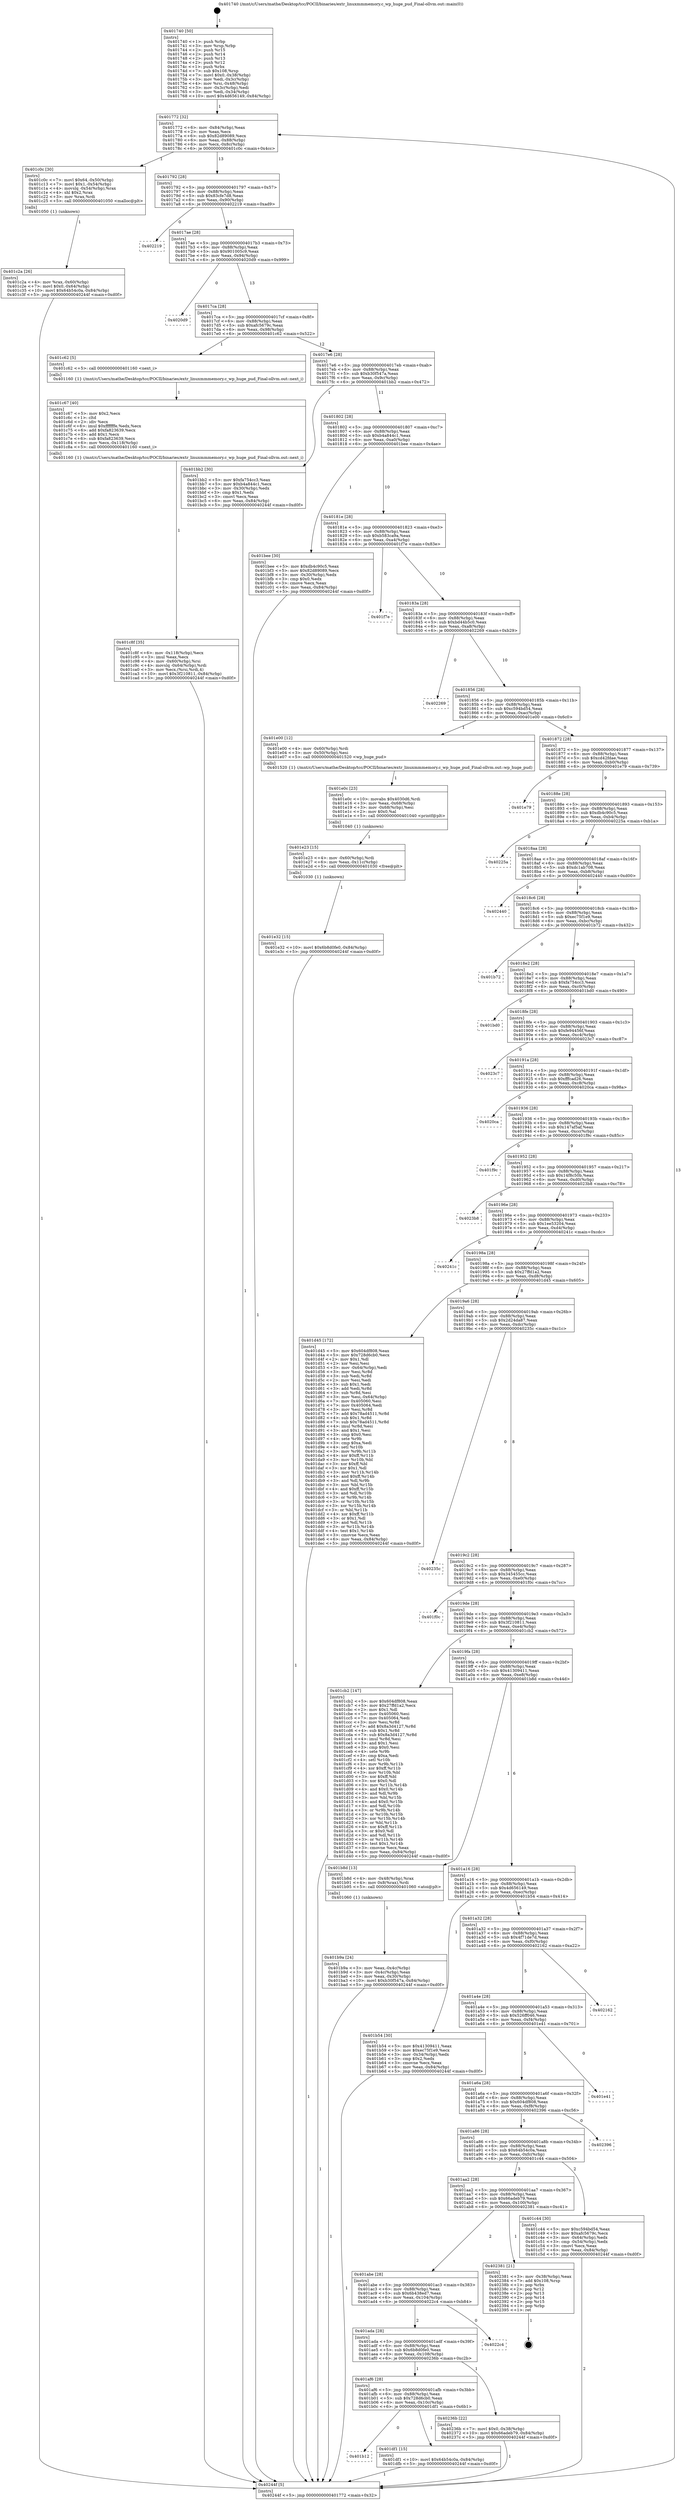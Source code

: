 digraph "0x401740" {
  label = "0x401740 (/mnt/c/Users/mathe/Desktop/tcc/POCII/binaries/extr_linuxmmmemory.c_wp_huge_pud_Final-ollvm.out::main(0))"
  labelloc = "t"
  node[shape=record]

  Entry [label="",width=0.3,height=0.3,shape=circle,fillcolor=black,style=filled]
  "0x401772" [label="{
     0x401772 [32]\l
     | [instrs]\l
     &nbsp;&nbsp;0x401772 \<+6\>: mov -0x84(%rbp),%eax\l
     &nbsp;&nbsp;0x401778 \<+2\>: mov %eax,%ecx\l
     &nbsp;&nbsp;0x40177a \<+6\>: sub $0x82d89089,%ecx\l
     &nbsp;&nbsp;0x401780 \<+6\>: mov %eax,-0x88(%rbp)\l
     &nbsp;&nbsp;0x401786 \<+6\>: mov %ecx,-0x8c(%rbp)\l
     &nbsp;&nbsp;0x40178c \<+6\>: je 0000000000401c0c \<main+0x4cc\>\l
  }"]
  "0x401c0c" [label="{
     0x401c0c [30]\l
     | [instrs]\l
     &nbsp;&nbsp;0x401c0c \<+7\>: movl $0x64,-0x50(%rbp)\l
     &nbsp;&nbsp;0x401c13 \<+7\>: movl $0x1,-0x54(%rbp)\l
     &nbsp;&nbsp;0x401c1a \<+4\>: movslq -0x54(%rbp),%rax\l
     &nbsp;&nbsp;0x401c1e \<+4\>: shl $0x2,%rax\l
     &nbsp;&nbsp;0x401c22 \<+3\>: mov %rax,%rdi\l
     &nbsp;&nbsp;0x401c25 \<+5\>: call 0000000000401050 \<malloc@plt\>\l
     | [calls]\l
     &nbsp;&nbsp;0x401050 \{1\} (unknown)\l
  }"]
  "0x401792" [label="{
     0x401792 [28]\l
     | [instrs]\l
     &nbsp;&nbsp;0x401792 \<+5\>: jmp 0000000000401797 \<main+0x57\>\l
     &nbsp;&nbsp;0x401797 \<+6\>: mov -0x88(%rbp),%eax\l
     &nbsp;&nbsp;0x40179d \<+5\>: sub $0x83cfe7d8,%eax\l
     &nbsp;&nbsp;0x4017a2 \<+6\>: mov %eax,-0x90(%rbp)\l
     &nbsp;&nbsp;0x4017a8 \<+6\>: je 0000000000402219 \<main+0xad9\>\l
  }"]
  Exit [label="",width=0.3,height=0.3,shape=circle,fillcolor=black,style=filled,peripheries=2]
  "0x402219" [label="{
     0x402219\l
  }", style=dashed]
  "0x4017ae" [label="{
     0x4017ae [28]\l
     | [instrs]\l
     &nbsp;&nbsp;0x4017ae \<+5\>: jmp 00000000004017b3 \<main+0x73\>\l
     &nbsp;&nbsp;0x4017b3 \<+6\>: mov -0x88(%rbp),%eax\l
     &nbsp;&nbsp;0x4017b9 \<+5\>: sub $0x901005c9,%eax\l
     &nbsp;&nbsp;0x4017be \<+6\>: mov %eax,-0x94(%rbp)\l
     &nbsp;&nbsp;0x4017c4 \<+6\>: je 00000000004020d9 \<main+0x999\>\l
  }"]
  "0x401e32" [label="{
     0x401e32 [15]\l
     | [instrs]\l
     &nbsp;&nbsp;0x401e32 \<+10\>: movl $0x6b8d0fe0,-0x84(%rbp)\l
     &nbsp;&nbsp;0x401e3c \<+5\>: jmp 000000000040244f \<main+0xd0f\>\l
  }"]
  "0x4020d9" [label="{
     0x4020d9\l
  }", style=dashed]
  "0x4017ca" [label="{
     0x4017ca [28]\l
     | [instrs]\l
     &nbsp;&nbsp;0x4017ca \<+5\>: jmp 00000000004017cf \<main+0x8f\>\l
     &nbsp;&nbsp;0x4017cf \<+6\>: mov -0x88(%rbp),%eax\l
     &nbsp;&nbsp;0x4017d5 \<+5\>: sub $0xafc5679c,%eax\l
     &nbsp;&nbsp;0x4017da \<+6\>: mov %eax,-0x98(%rbp)\l
     &nbsp;&nbsp;0x4017e0 \<+6\>: je 0000000000401c62 \<main+0x522\>\l
  }"]
  "0x401e23" [label="{
     0x401e23 [15]\l
     | [instrs]\l
     &nbsp;&nbsp;0x401e23 \<+4\>: mov -0x60(%rbp),%rdi\l
     &nbsp;&nbsp;0x401e27 \<+6\>: mov %eax,-0x11c(%rbp)\l
     &nbsp;&nbsp;0x401e2d \<+5\>: call 0000000000401030 \<free@plt\>\l
     | [calls]\l
     &nbsp;&nbsp;0x401030 \{1\} (unknown)\l
  }"]
  "0x401c62" [label="{
     0x401c62 [5]\l
     | [instrs]\l
     &nbsp;&nbsp;0x401c62 \<+5\>: call 0000000000401160 \<next_i\>\l
     | [calls]\l
     &nbsp;&nbsp;0x401160 \{1\} (/mnt/c/Users/mathe/Desktop/tcc/POCII/binaries/extr_linuxmmmemory.c_wp_huge_pud_Final-ollvm.out::next_i)\l
  }"]
  "0x4017e6" [label="{
     0x4017e6 [28]\l
     | [instrs]\l
     &nbsp;&nbsp;0x4017e6 \<+5\>: jmp 00000000004017eb \<main+0xab\>\l
     &nbsp;&nbsp;0x4017eb \<+6\>: mov -0x88(%rbp),%eax\l
     &nbsp;&nbsp;0x4017f1 \<+5\>: sub $0xb30f547a,%eax\l
     &nbsp;&nbsp;0x4017f6 \<+6\>: mov %eax,-0x9c(%rbp)\l
     &nbsp;&nbsp;0x4017fc \<+6\>: je 0000000000401bb2 \<main+0x472\>\l
  }"]
  "0x401e0c" [label="{
     0x401e0c [23]\l
     | [instrs]\l
     &nbsp;&nbsp;0x401e0c \<+10\>: movabs $0x4030d6,%rdi\l
     &nbsp;&nbsp;0x401e16 \<+3\>: mov %eax,-0x68(%rbp)\l
     &nbsp;&nbsp;0x401e19 \<+3\>: mov -0x68(%rbp),%esi\l
     &nbsp;&nbsp;0x401e1c \<+2\>: mov $0x0,%al\l
     &nbsp;&nbsp;0x401e1e \<+5\>: call 0000000000401040 \<printf@plt\>\l
     | [calls]\l
     &nbsp;&nbsp;0x401040 \{1\} (unknown)\l
  }"]
  "0x401bb2" [label="{
     0x401bb2 [30]\l
     | [instrs]\l
     &nbsp;&nbsp;0x401bb2 \<+5\>: mov $0xfa754cc3,%eax\l
     &nbsp;&nbsp;0x401bb7 \<+5\>: mov $0xb4a844c1,%ecx\l
     &nbsp;&nbsp;0x401bbc \<+3\>: mov -0x30(%rbp),%edx\l
     &nbsp;&nbsp;0x401bbf \<+3\>: cmp $0x1,%edx\l
     &nbsp;&nbsp;0x401bc2 \<+3\>: cmovl %ecx,%eax\l
     &nbsp;&nbsp;0x401bc5 \<+6\>: mov %eax,-0x84(%rbp)\l
     &nbsp;&nbsp;0x401bcb \<+5\>: jmp 000000000040244f \<main+0xd0f\>\l
  }"]
  "0x401802" [label="{
     0x401802 [28]\l
     | [instrs]\l
     &nbsp;&nbsp;0x401802 \<+5\>: jmp 0000000000401807 \<main+0xc7\>\l
     &nbsp;&nbsp;0x401807 \<+6\>: mov -0x88(%rbp),%eax\l
     &nbsp;&nbsp;0x40180d \<+5\>: sub $0xb4a844c1,%eax\l
     &nbsp;&nbsp;0x401812 \<+6\>: mov %eax,-0xa0(%rbp)\l
     &nbsp;&nbsp;0x401818 \<+6\>: je 0000000000401bee \<main+0x4ae\>\l
  }"]
  "0x401b12" [label="{
     0x401b12\l
  }", style=dashed]
  "0x401bee" [label="{
     0x401bee [30]\l
     | [instrs]\l
     &nbsp;&nbsp;0x401bee \<+5\>: mov $0xdb4c90c5,%eax\l
     &nbsp;&nbsp;0x401bf3 \<+5\>: mov $0x82d89089,%ecx\l
     &nbsp;&nbsp;0x401bf8 \<+3\>: mov -0x30(%rbp),%edx\l
     &nbsp;&nbsp;0x401bfb \<+3\>: cmp $0x0,%edx\l
     &nbsp;&nbsp;0x401bfe \<+3\>: cmove %ecx,%eax\l
     &nbsp;&nbsp;0x401c01 \<+6\>: mov %eax,-0x84(%rbp)\l
     &nbsp;&nbsp;0x401c07 \<+5\>: jmp 000000000040244f \<main+0xd0f\>\l
  }"]
  "0x40181e" [label="{
     0x40181e [28]\l
     | [instrs]\l
     &nbsp;&nbsp;0x40181e \<+5\>: jmp 0000000000401823 \<main+0xe3\>\l
     &nbsp;&nbsp;0x401823 \<+6\>: mov -0x88(%rbp),%eax\l
     &nbsp;&nbsp;0x401829 \<+5\>: sub $0xb583ca9a,%eax\l
     &nbsp;&nbsp;0x40182e \<+6\>: mov %eax,-0xa4(%rbp)\l
     &nbsp;&nbsp;0x401834 \<+6\>: je 0000000000401f7e \<main+0x83e\>\l
  }"]
  "0x401df1" [label="{
     0x401df1 [15]\l
     | [instrs]\l
     &nbsp;&nbsp;0x401df1 \<+10\>: movl $0x64b54c0a,-0x84(%rbp)\l
     &nbsp;&nbsp;0x401dfb \<+5\>: jmp 000000000040244f \<main+0xd0f\>\l
  }"]
  "0x401f7e" [label="{
     0x401f7e\l
  }", style=dashed]
  "0x40183a" [label="{
     0x40183a [28]\l
     | [instrs]\l
     &nbsp;&nbsp;0x40183a \<+5\>: jmp 000000000040183f \<main+0xff\>\l
     &nbsp;&nbsp;0x40183f \<+6\>: mov -0x88(%rbp),%eax\l
     &nbsp;&nbsp;0x401845 \<+5\>: sub $0xbd44b5c0,%eax\l
     &nbsp;&nbsp;0x40184a \<+6\>: mov %eax,-0xa8(%rbp)\l
     &nbsp;&nbsp;0x401850 \<+6\>: je 0000000000402269 \<main+0xb29\>\l
  }"]
  "0x401af6" [label="{
     0x401af6 [28]\l
     | [instrs]\l
     &nbsp;&nbsp;0x401af6 \<+5\>: jmp 0000000000401afb \<main+0x3bb\>\l
     &nbsp;&nbsp;0x401afb \<+6\>: mov -0x88(%rbp),%eax\l
     &nbsp;&nbsp;0x401b01 \<+5\>: sub $0x728d6cb0,%eax\l
     &nbsp;&nbsp;0x401b06 \<+6\>: mov %eax,-0x10c(%rbp)\l
     &nbsp;&nbsp;0x401b0c \<+6\>: je 0000000000401df1 \<main+0x6b1\>\l
  }"]
  "0x402269" [label="{
     0x402269\l
  }", style=dashed]
  "0x401856" [label="{
     0x401856 [28]\l
     | [instrs]\l
     &nbsp;&nbsp;0x401856 \<+5\>: jmp 000000000040185b \<main+0x11b\>\l
     &nbsp;&nbsp;0x40185b \<+6\>: mov -0x88(%rbp),%eax\l
     &nbsp;&nbsp;0x401861 \<+5\>: sub $0xc594bd54,%eax\l
     &nbsp;&nbsp;0x401866 \<+6\>: mov %eax,-0xac(%rbp)\l
     &nbsp;&nbsp;0x40186c \<+6\>: je 0000000000401e00 \<main+0x6c0\>\l
  }"]
  "0x40236b" [label="{
     0x40236b [22]\l
     | [instrs]\l
     &nbsp;&nbsp;0x40236b \<+7\>: movl $0x0,-0x38(%rbp)\l
     &nbsp;&nbsp;0x402372 \<+10\>: movl $0x66adeb79,-0x84(%rbp)\l
     &nbsp;&nbsp;0x40237c \<+5\>: jmp 000000000040244f \<main+0xd0f\>\l
  }"]
  "0x401e00" [label="{
     0x401e00 [12]\l
     | [instrs]\l
     &nbsp;&nbsp;0x401e00 \<+4\>: mov -0x60(%rbp),%rdi\l
     &nbsp;&nbsp;0x401e04 \<+3\>: mov -0x50(%rbp),%esi\l
     &nbsp;&nbsp;0x401e07 \<+5\>: call 0000000000401520 \<wp_huge_pud\>\l
     | [calls]\l
     &nbsp;&nbsp;0x401520 \{1\} (/mnt/c/Users/mathe/Desktop/tcc/POCII/binaries/extr_linuxmmmemory.c_wp_huge_pud_Final-ollvm.out::wp_huge_pud)\l
  }"]
  "0x401872" [label="{
     0x401872 [28]\l
     | [instrs]\l
     &nbsp;&nbsp;0x401872 \<+5\>: jmp 0000000000401877 \<main+0x137\>\l
     &nbsp;&nbsp;0x401877 \<+6\>: mov -0x88(%rbp),%eax\l
     &nbsp;&nbsp;0x40187d \<+5\>: sub $0xcd42fdae,%eax\l
     &nbsp;&nbsp;0x401882 \<+6\>: mov %eax,-0xb0(%rbp)\l
     &nbsp;&nbsp;0x401888 \<+6\>: je 0000000000401e79 \<main+0x739\>\l
  }"]
  "0x401ada" [label="{
     0x401ada [28]\l
     | [instrs]\l
     &nbsp;&nbsp;0x401ada \<+5\>: jmp 0000000000401adf \<main+0x39f\>\l
     &nbsp;&nbsp;0x401adf \<+6\>: mov -0x88(%rbp),%eax\l
     &nbsp;&nbsp;0x401ae5 \<+5\>: sub $0x6b8d0fe0,%eax\l
     &nbsp;&nbsp;0x401aea \<+6\>: mov %eax,-0x108(%rbp)\l
     &nbsp;&nbsp;0x401af0 \<+6\>: je 000000000040236b \<main+0xc2b\>\l
  }"]
  "0x401e79" [label="{
     0x401e79\l
  }", style=dashed]
  "0x40188e" [label="{
     0x40188e [28]\l
     | [instrs]\l
     &nbsp;&nbsp;0x40188e \<+5\>: jmp 0000000000401893 \<main+0x153\>\l
     &nbsp;&nbsp;0x401893 \<+6\>: mov -0x88(%rbp),%eax\l
     &nbsp;&nbsp;0x401899 \<+5\>: sub $0xdb4c90c5,%eax\l
     &nbsp;&nbsp;0x40189e \<+6\>: mov %eax,-0xb4(%rbp)\l
     &nbsp;&nbsp;0x4018a4 \<+6\>: je 000000000040225a \<main+0xb1a\>\l
  }"]
  "0x4022c4" [label="{
     0x4022c4\l
  }", style=dashed]
  "0x40225a" [label="{
     0x40225a\l
  }", style=dashed]
  "0x4018aa" [label="{
     0x4018aa [28]\l
     | [instrs]\l
     &nbsp;&nbsp;0x4018aa \<+5\>: jmp 00000000004018af \<main+0x16f\>\l
     &nbsp;&nbsp;0x4018af \<+6\>: mov -0x88(%rbp),%eax\l
     &nbsp;&nbsp;0x4018b5 \<+5\>: sub $0xdc1ab708,%eax\l
     &nbsp;&nbsp;0x4018ba \<+6\>: mov %eax,-0xb8(%rbp)\l
     &nbsp;&nbsp;0x4018c0 \<+6\>: je 0000000000402440 \<main+0xd00\>\l
  }"]
  "0x401abe" [label="{
     0x401abe [28]\l
     | [instrs]\l
     &nbsp;&nbsp;0x401abe \<+5\>: jmp 0000000000401ac3 \<main+0x383\>\l
     &nbsp;&nbsp;0x401ac3 \<+6\>: mov -0x88(%rbp),%eax\l
     &nbsp;&nbsp;0x401ac9 \<+5\>: sub $0x6b438ed7,%eax\l
     &nbsp;&nbsp;0x401ace \<+6\>: mov %eax,-0x104(%rbp)\l
     &nbsp;&nbsp;0x401ad4 \<+6\>: je 00000000004022c4 \<main+0xb84\>\l
  }"]
  "0x402440" [label="{
     0x402440\l
  }", style=dashed]
  "0x4018c6" [label="{
     0x4018c6 [28]\l
     | [instrs]\l
     &nbsp;&nbsp;0x4018c6 \<+5\>: jmp 00000000004018cb \<main+0x18b\>\l
     &nbsp;&nbsp;0x4018cb \<+6\>: mov -0x88(%rbp),%eax\l
     &nbsp;&nbsp;0x4018d1 \<+5\>: sub $0xec75f1e9,%eax\l
     &nbsp;&nbsp;0x4018d6 \<+6\>: mov %eax,-0xbc(%rbp)\l
     &nbsp;&nbsp;0x4018dc \<+6\>: je 0000000000401b72 \<main+0x432\>\l
  }"]
  "0x402381" [label="{
     0x402381 [21]\l
     | [instrs]\l
     &nbsp;&nbsp;0x402381 \<+3\>: mov -0x38(%rbp),%eax\l
     &nbsp;&nbsp;0x402384 \<+7\>: add $0x108,%rsp\l
     &nbsp;&nbsp;0x40238b \<+1\>: pop %rbx\l
     &nbsp;&nbsp;0x40238c \<+2\>: pop %r12\l
     &nbsp;&nbsp;0x40238e \<+2\>: pop %r13\l
     &nbsp;&nbsp;0x402390 \<+2\>: pop %r14\l
     &nbsp;&nbsp;0x402392 \<+2\>: pop %r15\l
     &nbsp;&nbsp;0x402394 \<+1\>: pop %rbp\l
     &nbsp;&nbsp;0x402395 \<+1\>: ret\l
  }"]
  "0x401b72" [label="{
     0x401b72\l
  }", style=dashed]
  "0x4018e2" [label="{
     0x4018e2 [28]\l
     | [instrs]\l
     &nbsp;&nbsp;0x4018e2 \<+5\>: jmp 00000000004018e7 \<main+0x1a7\>\l
     &nbsp;&nbsp;0x4018e7 \<+6\>: mov -0x88(%rbp),%eax\l
     &nbsp;&nbsp;0x4018ed \<+5\>: sub $0xfa754cc3,%eax\l
     &nbsp;&nbsp;0x4018f2 \<+6\>: mov %eax,-0xc0(%rbp)\l
     &nbsp;&nbsp;0x4018f8 \<+6\>: je 0000000000401bd0 \<main+0x490\>\l
  }"]
  "0x401c8f" [label="{
     0x401c8f [35]\l
     | [instrs]\l
     &nbsp;&nbsp;0x401c8f \<+6\>: mov -0x118(%rbp),%ecx\l
     &nbsp;&nbsp;0x401c95 \<+3\>: imul %eax,%ecx\l
     &nbsp;&nbsp;0x401c98 \<+4\>: mov -0x60(%rbp),%rsi\l
     &nbsp;&nbsp;0x401c9c \<+4\>: movslq -0x64(%rbp),%rdi\l
     &nbsp;&nbsp;0x401ca0 \<+3\>: mov %ecx,(%rsi,%rdi,4)\l
     &nbsp;&nbsp;0x401ca3 \<+10\>: movl $0x3f210811,-0x84(%rbp)\l
     &nbsp;&nbsp;0x401cad \<+5\>: jmp 000000000040244f \<main+0xd0f\>\l
  }"]
  "0x401bd0" [label="{
     0x401bd0\l
  }", style=dashed]
  "0x4018fe" [label="{
     0x4018fe [28]\l
     | [instrs]\l
     &nbsp;&nbsp;0x4018fe \<+5\>: jmp 0000000000401903 \<main+0x1c3\>\l
     &nbsp;&nbsp;0x401903 \<+6\>: mov -0x88(%rbp),%eax\l
     &nbsp;&nbsp;0x401909 \<+5\>: sub $0xfe94456f,%eax\l
     &nbsp;&nbsp;0x40190e \<+6\>: mov %eax,-0xc4(%rbp)\l
     &nbsp;&nbsp;0x401914 \<+6\>: je 00000000004023c7 \<main+0xc87\>\l
  }"]
  "0x401c67" [label="{
     0x401c67 [40]\l
     | [instrs]\l
     &nbsp;&nbsp;0x401c67 \<+5\>: mov $0x2,%ecx\l
     &nbsp;&nbsp;0x401c6c \<+1\>: cltd\l
     &nbsp;&nbsp;0x401c6d \<+2\>: idiv %ecx\l
     &nbsp;&nbsp;0x401c6f \<+6\>: imul $0xfffffffe,%edx,%ecx\l
     &nbsp;&nbsp;0x401c75 \<+6\>: add $0xfa823639,%ecx\l
     &nbsp;&nbsp;0x401c7b \<+3\>: add $0x1,%ecx\l
     &nbsp;&nbsp;0x401c7e \<+6\>: sub $0xfa823639,%ecx\l
     &nbsp;&nbsp;0x401c84 \<+6\>: mov %ecx,-0x118(%rbp)\l
     &nbsp;&nbsp;0x401c8a \<+5\>: call 0000000000401160 \<next_i\>\l
     | [calls]\l
     &nbsp;&nbsp;0x401160 \{1\} (/mnt/c/Users/mathe/Desktop/tcc/POCII/binaries/extr_linuxmmmemory.c_wp_huge_pud_Final-ollvm.out::next_i)\l
  }"]
  "0x4023c7" [label="{
     0x4023c7\l
  }", style=dashed]
  "0x40191a" [label="{
     0x40191a [28]\l
     | [instrs]\l
     &nbsp;&nbsp;0x40191a \<+5\>: jmp 000000000040191f \<main+0x1df\>\l
     &nbsp;&nbsp;0x40191f \<+6\>: mov -0x88(%rbp),%eax\l
     &nbsp;&nbsp;0x401925 \<+5\>: sub $0xfffcad26,%eax\l
     &nbsp;&nbsp;0x40192a \<+6\>: mov %eax,-0xc8(%rbp)\l
     &nbsp;&nbsp;0x401930 \<+6\>: je 00000000004020ca \<main+0x98a\>\l
  }"]
  "0x401aa2" [label="{
     0x401aa2 [28]\l
     | [instrs]\l
     &nbsp;&nbsp;0x401aa2 \<+5\>: jmp 0000000000401aa7 \<main+0x367\>\l
     &nbsp;&nbsp;0x401aa7 \<+6\>: mov -0x88(%rbp),%eax\l
     &nbsp;&nbsp;0x401aad \<+5\>: sub $0x66adeb79,%eax\l
     &nbsp;&nbsp;0x401ab2 \<+6\>: mov %eax,-0x100(%rbp)\l
     &nbsp;&nbsp;0x401ab8 \<+6\>: je 0000000000402381 \<main+0xc41\>\l
  }"]
  "0x4020ca" [label="{
     0x4020ca\l
  }", style=dashed]
  "0x401936" [label="{
     0x401936 [28]\l
     | [instrs]\l
     &nbsp;&nbsp;0x401936 \<+5\>: jmp 000000000040193b \<main+0x1fb\>\l
     &nbsp;&nbsp;0x40193b \<+6\>: mov -0x88(%rbp),%eax\l
     &nbsp;&nbsp;0x401941 \<+5\>: sub $0x147af5af,%eax\l
     &nbsp;&nbsp;0x401946 \<+6\>: mov %eax,-0xcc(%rbp)\l
     &nbsp;&nbsp;0x40194c \<+6\>: je 0000000000401f9c \<main+0x85c\>\l
  }"]
  "0x401c44" [label="{
     0x401c44 [30]\l
     | [instrs]\l
     &nbsp;&nbsp;0x401c44 \<+5\>: mov $0xc594bd54,%eax\l
     &nbsp;&nbsp;0x401c49 \<+5\>: mov $0xafc5679c,%ecx\l
     &nbsp;&nbsp;0x401c4e \<+3\>: mov -0x64(%rbp),%edx\l
     &nbsp;&nbsp;0x401c51 \<+3\>: cmp -0x54(%rbp),%edx\l
     &nbsp;&nbsp;0x401c54 \<+3\>: cmovl %ecx,%eax\l
     &nbsp;&nbsp;0x401c57 \<+6\>: mov %eax,-0x84(%rbp)\l
     &nbsp;&nbsp;0x401c5d \<+5\>: jmp 000000000040244f \<main+0xd0f\>\l
  }"]
  "0x401f9c" [label="{
     0x401f9c\l
  }", style=dashed]
  "0x401952" [label="{
     0x401952 [28]\l
     | [instrs]\l
     &nbsp;&nbsp;0x401952 \<+5\>: jmp 0000000000401957 \<main+0x217\>\l
     &nbsp;&nbsp;0x401957 \<+6\>: mov -0x88(%rbp),%eax\l
     &nbsp;&nbsp;0x40195d \<+5\>: sub $0x14f8c50b,%eax\l
     &nbsp;&nbsp;0x401962 \<+6\>: mov %eax,-0xd0(%rbp)\l
     &nbsp;&nbsp;0x401968 \<+6\>: je 00000000004023b8 \<main+0xc78\>\l
  }"]
  "0x401a86" [label="{
     0x401a86 [28]\l
     | [instrs]\l
     &nbsp;&nbsp;0x401a86 \<+5\>: jmp 0000000000401a8b \<main+0x34b\>\l
     &nbsp;&nbsp;0x401a8b \<+6\>: mov -0x88(%rbp),%eax\l
     &nbsp;&nbsp;0x401a91 \<+5\>: sub $0x64b54c0a,%eax\l
     &nbsp;&nbsp;0x401a96 \<+6\>: mov %eax,-0xfc(%rbp)\l
     &nbsp;&nbsp;0x401a9c \<+6\>: je 0000000000401c44 \<main+0x504\>\l
  }"]
  "0x4023b8" [label="{
     0x4023b8\l
  }", style=dashed]
  "0x40196e" [label="{
     0x40196e [28]\l
     | [instrs]\l
     &nbsp;&nbsp;0x40196e \<+5\>: jmp 0000000000401973 \<main+0x233\>\l
     &nbsp;&nbsp;0x401973 \<+6\>: mov -0x88(%rbp),%eax\l
     &nbsp;&nbsp;0x401979 \<+5\>: sub $0x1ee53204,%eax\l
     &nbsp;&nbsp;0x40197e \<+6\>: mov %eax,-0xd4(%rbp)\l
     &nbsp;&nbsp;0x401984 \<+6\>: je 000000000040241c \<main+0xcdc\>\l
  }"]
  "0x402396" [label="{
     0x402396\l
  }", style=dashed]
  "0x40241c" [label="{
     0x40241c\l
  }", style=dashed]
  "0x40198a" [label="{
     0x40198a [28]\l
     | [instrs]\l
     &nbsp;&nbsp;0x40198a \<+5\>: jmp 000000000040198f \<main+0x24f\>\l
     &nbsp;&nbsp;0x40198f \<+6\>: mov -0x88(%rbp),%eax\l
     &nbsp;&nbsp;0x401995 \<+5\>: sub $0x27ffd1a2,%eax\l
     &nbsp;&nbsp;0x40199a \<+6\>: mov %eax,-0xd8(%rbp)\l
     &nbsp;&nbsp;0x4019a0 \<+6\>: je 0000000000401d45 \<main+0x605\>\l
  }"]
  "0x401a6a" [label="{
     0x401a6a [28]\l
     | [instrs]\l
     &nbsp;&nbsp;0x401a6a \<+5\>: jmp 0000000000401a6f \<main+0x32f\>\l
     &nbsp;&nbsp;0x401a6f \<+6\>: mov -0x88(%rbp),%eax\l
     &nbsp;&nbsp;0x401a75 \<+5\>: sub $0x604df808,%eax\l
     &nbsp;&nbsp;0x401a7a \<+6\>: mov %eax,-0xf8(%rbp)\l
     &nbsp;&nbsp;0x401a80 \<+6\>: je 0000000000402396 \<main+0xc56\>\l
  }"]
  "0x401d45" [label="{
     0x401d45 [172]\l
     | [instrs]\l
     &nbsp;&nbsp;0x401d45 \<+5\>: mov $0x604df808,%eax\l
     &nbsp;&nbsp;0x401d4a \<+5\>: mov $0x728d6cb0,%ecx\l
     &nbsp;&nbsp;0x401d4f \<+2\>: mov $0x1,%dl\l
     &nbsp;&nbsp;0x401d51 \<+2\>: xor %esi,%esi\l
     &nbsp;&nbsp;0x401d53 \<+3\>: mov -0x64(%rbp),%edi\l
     &nbsp;&nbsp;0x401d56 \<+3\>: mov %esi,%r8d\l
     &nbsp;&nbsp;0x401d59 \<+3\>: sub %edi,%r8d\l
     &nbsp;&nbsp;0x401d5c \<+2\>: mov %esi,%edi\l
     &nbsp;&nbsp;0x401d5e \<+3\>: sub $0x1,%edi\l
     &nbsp;&nbsp;0x401d61 \<+3\>: add %edi,%r8d\l
     &nbsp;&nbsp;0x401d64 \<+3\>: sub %r8d,%esi\l
     &nbsp;&nbsp;0x401d67 \<+3\>: mov %esi,-0x64(%rbp)\l
     &nbsp;&nbsp;0x401d6a \<+7\>: mov 0x405060,%esi\l
     &nbsp;&nbsp;0x401d71 \<+7\>: mov 0x405064,%edi\l
     &nbsp;&nbsp;0x401d78 \<+3\>: mov %esi,%r8d\l
     &nbsp;&nbsp;0x401d7b \<+7\>: add $0x78ad4511,%r8d\l
     &nbsp;&nbsp;0x401d82 \<+4\>: sub $0x1,%r8d\l
     &nbsp;&nbsp;0x401d86 \<+7\>: sub $0x78ad4511,%r8d\l
     &nbsp;&nbsp;0x401d8d \<+4\>: imul %r8d,%esi\l
     &nbsp;&nbsp;0x401d91 \<+3\>: and $0x1,%esi\l
     &nbsp;&nbsp;0x401d94 \<+3\>: cmp $0x0,%esi\l
     &nbsp;&nbsp;0x401d97 \<+4\>: sete %r9b\l
     &nbsp;&nbsp;0x401d9b \<+3\>: cmp $0xa,%edi\l
     &nbsp;&nbsp;0x401d9e \<+4\>: setl %r10b\l
     &nbsp;&nbsp;0x401da2 \<+3\>: mov %r9b,%r11b\l
     &nbsp;&nbsp;0x401da5 \<+4\>: xor $0xff,%r11b\l
     &nbsp;&nbsp;0x401da9 \<+3\>: mov %r10b,%bl\l
     &nbsp;&nbsp;0x401dac \<+3\>: xor $0xff,%bl\l
     &nbsp;&nbsp;0x401daf \<+3\>: xor $0x1,%dl\l
     &nbsp;&nbsp;0x401db2 \<+3\>: mov %r11b,%r14b\l
     &nbsp;&nbsp;0x401db5 \<+4\>: and $0xff,%r14b\l
     &nbsp;&nbsp;0x401db9 \<+3\>: and %dl,%r9b\l
     &nbsp;&nbsp;0x401dbc \<+3\>: mov %bl,%r15b\l
     &nbsp;&nbsp;0x401dbf \<+4\>: and $0xff,%r15b\l
     &nbsp;&nbsp;0x401dc3 \<+3\>: and %dl,%r10b\l
     &nbsp;&nbsp;0x401dc6 \<+3\>: or %r9b,%r14b\l
     &nbsp;&nbsp;0x401dc9 \<+3\>: or %r10b,%r15b\l
     &nbsp;&nbsp;0x401dcc \<+3\>: xor %r15b,%r14b\l
     &nbsp;&nbsp;0x401dcf \<+3\>: or %bl,%r11b\l
     &nbsp;&nbsp;0x401dd2 \<+4\>: xor $0xff,%r11b\l
     &nbsp;&nbsp;0x401dd6 \<+3\>: or $0x1,%dl\l
     &nbsp;&nbsp;0x401dd9 \<+3\>: and %dl,%r11b\l
     &nbsp;&nbsp;0x401ddc \<+3\>: or %r11b,%r14b\l
     &nbsp;&nbsp;0x401ddf \<+4\>: test $0x1,%r14b\l
     &nbsp;&nbsp;0x401de3 \<+3\>: cmovne %ecx,%eax\l
     &nbsp;&nbsp;0x401de6 \<+6\>: mov %eax,-0x84(%rbp)\l
     &nbsp;&nbsp;0x401dec \<+5\>: jmp 000000000040244f \<main+0xd0f\>\l
  }"]
  "0x4019a6" [label="{
     0x4019a6 [28]\l
     | [instrs]\l
     &nbsp;&nbsp;0x4019a6 \<+5\>: jmp 00000000004019ab \<main+0x26b\>\l
     &nbsp;&nbsp;0x4019ab \<+6\>: mov -0x88(%rbp),%eax\l
     &nbsp;&nbsp;0x4019b1 \<+5\>: sub $0x2d24da87,%eax\l
     &nbsp;&nbsp;0x4019b6 \<+6\>: mov %eax,-0xdc(%rbp)\l
     &nbsp;&nbsp;0x4019bc \<+6\>: je 000000000040235c \<main+0xc1c\>\l
  }"]
  "0x401e41" [label="{
     0x401e41\l
  }", style=dashed]
  "0x40235c" [label="{
     0x40235c\l
  }", style=dashed]
  "0x4019c2" [label="{
     0x4019c2 [28]\l
     | [instrs]\l
     &nbsp;&nbsp;0x4019c2 \<+5\>: jmp 00000000004019c7 \<main+0x287\>\l
     &nbsp;&nbsp;0x4019c7 \<+6\>: mov -0x88(%rbp),%eax\l
     &nbsp;&nbsp;0x4019cd \<+5\>: sub $0x345455cc,%eax\l
     &nbsp;&nbsp;0x4019d2 \<+6\>: mov %eax,-0xe0(%rbp)\l
     &nbsp;&nbsp;0x4019d8 \<+6\>: je 0000000000401f0c \<main+0x7cc\>\l
  }"]
  "0x401a4e" [label="{
     0x401a4e [28]\l
     | [instrs]\l
     &nbsp;&nbsp;0x401a4e \<+5\>: jmp 0000000000401a53 \<main+0x313\>\l
     &nbsp;&nbsp;0x401a53 \<+6\>: mov -0x88(%rbp),%eax\l
     &nbsp;&nbsp;0x401a59 \<+5\>: sub $0x526ff046,%eax\l
     &nbsp;&nbsp;0x401a5e \<+6\>: mov %eax,-0xf4(%rbp)\l
     &nbsp;&nbsp;0x401a64 \<+6\>: je 0000000000401e41 \<main+0x701\>\l
  }"]
  "0x401f0c" [label="{
     0x401f0c\l
  }", style=dashed]
  "0x4019de" [label="{
     0x4019de [28]\l
     | [instrs]\l
     &nbsp;&nbsp;0x4019de \<+5\>: jmp 00000000004019e3 \<main+0x2a3\>\l
     &nbsp;&nbsp;0x4019e3 \<+6\>: mov -0x88(%rbp),%eax\l
     &nbsp;&nbsp;0x4019e9 \<+5\>: sub $0x3f210811,%eax\l
     &nbsp;&nbsp;0x4019ee \<+6\>: mov %eax,-0xe4(%rbp)\l
     &nbsp;&nbsp;0x4019f4 \<+6\>: je 0000000000401cb2 \<main+0x572\>\l
  }"]
  "0x402162" [label="{
     0x402162\l
  }", style=dashed]
  "0x401cb2" [label="{
     0x401cb2 [147]\l
     | [instrs]\l
     &nbsp;&nbsp;0x401cb2 \<+5\>: mov $0x604df808,%eax\l
     &nbsp;&nbsp;0x401cb7 \<+5\>: mov $0x27ffd1a2,%ecx\l
     &nbsp;&nbsp;0x401cbc \<+2\>: mov $0x1,%dl\l
     &nbsp;&nbsp;0x401cbe \<+7\>: mov 0x405060,%esi\l
     &nbsp;&nbsp;0x401cc5 \<+7\>: mov 0x405064,%edi\l
     &nbsp;&nbsp;0x401ccc \<+3\>: mov %esi,%r8d\l
     &nbsp;&nbsp;0x401ccf \<+7\>: add $0x8a3d4127,%r8d\l
     &nbsp;&nbsp;0x401cd6 \<+4\>: sub $0x1,%r8d\l
     &nbsp;&nbsp;0x401cda \<+7\>: sub $0x8a3d4127,%r8d\l
     &nbsp;&nbsp;0x401ce1 \<+4\>: imul %r8d,%esi\l
     &nbsp;&nbsp;0x401ce5 \<+3\>: and $0x1,%esi\l
     &nbsp;&nbsp;0x401ce8 \<+3\>: cmp $0x0,%esi\l
     &nbsp;&nbsp;0x401ceb \<+4\>: sete %r9b\l
     &nbsp;&nbsp;0x401cef \<+3\>: cmp $0xa,%edi\l
     &nbsp;&nbsp;0x401cf2 \<+4\>: setl %r10b\l
     &nbsp;&nbsp;0x401cf6 \<+3\>: mov %r9b,%r11b\l
     &nbsp;&nbsp;0x401cf9 \<+4\>: xor $0xff,%r11b\l
     &nbsp;&nbsp;0x401cfd \<+3\>: mov %r10b,%bl\l
     &nbsp;&nbsp;0x401d00 \<+3\>: xor $0xff,%bl\l
     &nbsp;&nbsp;0x401d03 \<+3\>: xor $0x0,%dl\l
     &nbsp;&nbsp;0x401d06 \<+3\>: mov %r11b,%r14b\l
     &nbsp;&nbsp;0x401d09 \<+4\>: and $0x0,%r14b\l
     &nbsp;&nbsp;0x401d0d \<+3\>: and %dl,%r9b\l
     &nbsp;&nbsp;0x401d10 \<+3\>: mov %bl,%r15b\l
     &nbsp;&nbsp;0x401d13 \<+4\>: and $0x0,%r15b\l
     &nbsp;&nbsp;0x401d17 \<+3\>: and %dl,%r10b\l
     &nbsp;&nbsp;0x401d1a \<+3\>: or %r9b,%r14b\l
     &nbsp;&nbsp;0x401d1d \<+3\>: or %r10b,%r15b\l
     &nbsp;&nbsp;0x401d20 \<+3\>: xor %r15b,%r14b\l
     &nbsp;&nbsp;0x401d23 \<+3\>: or %bl,%r11b\l
     &nbsp;&nbsp;0x401d26 \<+4\>: xor $0xff,%r11b\l
     &nbsp;&nbsp;0x401d2a \<+3\>: or $0x0,%dl\l
     &nbsp;&nbsp;0x401d2d \<+3\>: and %dl,%r11b\l
     &nbsp;&nbsp;0x401d30 \<+3\>: or %r11b,%r14b\l
     &nbsp;&nbsp;0x401d33 \<+4\>: test $0x1,%r14b\l
     &nbsp;&nbsp;0x401d37 \<+3\>: cmovne %ecx,%eax\l
     &nbsp;&nbsp;0x401d3a \<+6\>: mov %eax,-0x84(%rbp)\l
     &nbsp;&nbsp;0x401d40 \<+5\>: jmp 000000000040244f \<main+0xd0f\>\l
  }"]
  "0x4019fa" [label="{
     0x4019fa [28]\l
     | [instrs]\l
     &nbsp;&nbsp;0x4019fa \<+5\>: jmp 00000000004019ff \<main+0x2bf\>\l
     &nbsp;&nbsp;0x4019ff \<+6\>: mov -0x88(%rbp),%eax\l
     &nbsp;&nbsp;0x401a05 \<+5\>: sub $0x41309411,%eax\l
     &nbsp;&nbsp;0x401a0a \<+6\>: mov %eax,-0xe8(%rbp)\l
     &nbsp;&nbsp;0x401a10 \<+6\>: je 0000000000401b8d \<main+0x44d\>\l
  }"]
  "0x401c2a" [label="{
     0x401c2a [26]\l
     | [instrs]\l
     &nbsp;&nbsp;0x401c2a \<+4\>: mov %rax,-0x60(%rbp)\l
     &nbsp;&nbsp;0x401c2e \<+7\>: movl $0x0,-0x64(%rbp)\l
     &nbsp;&nbsp;0x401c35 \<+10\>: movl $0x64b54c0a,-0x84(%rbp)\l
     &nbsp;&nbsp;0x401c3f \<+5\>: jmp 000000000040244f \<main+0xd0f\>\l
  }"]
  "0x401b8d" [label="{
     0x401b8d [13]\l
     | [instrs]\l
     &nbsp;&nbsp;0x401b8d \<+4\>: mov -0x48(%rbp),%rax\l
     &nbsp;&nbsp;0x401b91 \<+4\>: mov 0x8(%rax),%rdi\l
     &nbsp;&nbsp;0x401b95 \<+5\>: call 0000000000401060 \<atoi@plt\>\l
     | [calls]\l
     &nbsp;&nbsp;0x401060 \{1\} (unknown)\l
  }"]
  "0x401a16" [label="{
     0x401a16 [28]\l
     | [instrs]\l
     &nbsp;&nbsp;0x401a16 \<+5\>: jmp 0000000000401a1b \<main+0x2db\>\l
     &nbsp;&nbsp;0x401a1b \<+6\>: mov -0x88(%rbp),%eax\l
     &nbsp;&nbsp;0x401a21 \<+5\>: sub $0x4d656149,%eax\l
     &nbsp;&nbsp;0x401a26 \<+6\>: mov %eax,-0xec(%rbp)\l
     &nbsp;&nbsp;0x401a2c \<+6\>: je 0000000000401b54 \<main+0x414\>\l
  }"]
  "0x401b9a" [label="{
     0x401b9a [24]\l
     | [instrs]\l
     &nbsp;&nbsp;0x401b9a \<+3\>: mov %eax,-0x4c(%rbp)\l
     &nbsp;&nbsp;0x401b9d \<+3\>: mov -0x4c(%rbp),%eax\l
     &nbsp;&nbsp;0x401ba0 \<+3\>: mov %eax,-0x30(%rbp)\l
     &nbsp;&nbsp;0x401ba3 \<+10\>: movl $0xb30f547a,-0x84(%rbp)\l
     &nbsp;&nbsp;0x401bad \<+5\>: jmp 000000000040244f \<main+0xd0f\>\l
  }"]
  "0x401b54" [label="{
     0x401b54 [30]\l
     | [instrs]\l
     &nbsp;&nbsp;0x401b54 \<+5\>: mov $0x41309411,%eax\l
     &nbsp;&nbsp;0x401b59 \<+5\>: mov $0xec75f1e9,%ecx\l
     &nbsp;&nbsp;0x401b5e \<+3\>: mov -0x34(%rbp),%edx\l
     &nbsp;&nbsp;0x401b61 \<+3\>: cmp $0x2,%edx\l
     &nbsp;&nbsp;0x401b64 \<+3\>: cmovne %ecx,%eax\l
     &nbsp;&nbsp;0x401b67 \<+6\>: mov %eax,-0x84(%rbp)\l
     &nbsp;&nbsp;0x401b6d \<+5\>: jmp 000000000040244f \<main+0xd0f\>\l
  }"]
  "0x401a32" [label="{
     0x401a32 [28]\l
     | [instrs]\l
     &nbsp;&nbsp;0x401a32 \<+5\>: jmp 0000000000401a37 \<main+0x2f7\>\l
     &nbsp;&nbsp;0x401a37 \<+6\>: mov -0x88(%rbp),%eax\l
     &nbsp;&nbsp;0x401a3d \<+5\>: sub $0x4f71de7d,%eax\l
     &nbsp;&nbsp;0x401a42 \<+6\>: mov %eax,-0xf0(%rbp)\l
     &nbsp;&nbsp;0x401a48 \<+6\>: je 0000000000402162 \<main+0xa22\>\l
  }"]
  "0x40244f" [label="{
     0x40244f [5]\l
     | [instrs]\l
     &nbsp;&nbsp;0x40244f \<+5\>: jmp 0000000000401772 \<main+0x32\>\l
  }"]
  "0x401740" [label="{
     0x401740 [50]\l
     | [instrs]\l
     &nbsp;&nbsp;0x401740 \<+1\>: push %rbp\l
     &nbsp;&nbsp;0x401741 \<+3\>: mov %rsp,%rbp\l
     &nbsp;&nbsp;0x401744 \<+2\>: push %r15\l
     &nbsp;&nbsp;0x401746 \<+2\>: push %r14\l
     &nbsp;&nbsp;0x401748 \<+2\>: push %r13\l
     &nbsp;&nbsp;0x40174a \<+2\>: push %r12\l
     &nbsp;&nbsp;0x40174c \<+1\>: push %rbx\l
     &nbsp;&nbsp;0x40174d \<+7\>: sub $0x108,%rsp\l
     &nbsp;&nbsp;0x401754 \<+7\>: movl $0x0,-0x38(%rbp)\l
     &nbsp;&nbsp;0x40175b \<+3\>: mov %edi,-0x3c(%rbp)\l
     &nbsp;&nbsp;0x40175e \<+4\>: mov %rsi,-0x48(%rbp)\l
     &nbsp;&nbsp;0x401762 \<+3\>: mov -0x3c(%rbp),%edi\l
     &nbsp;&nbsp;0x401765 \<+3\>: mov %edi,-0x34(%rbp)\l
     &nbsp;&nbsp;0x401768 \<+10\>: movl $0x4d656149,-0x84(%rbp)\l
  }"]
  Entry -> "0x401740" [label=" 1"]
  "0x401772" -> "0x401c0c" [label=" 1"]
  "0x401772" -> "0x401792" [label=" 13"]
  "0x402381" -> Exit [label=" 1"]
  "0x401792" -> "0x402219" [label=" 0"]
  "0x401792" -> "0x4017ae" [label=" 13"]
  "0x40236b" -> "0x40244f" [label=" 1"]
  "0x4017ae" -> "0x4020d9" [label=" 0"]
  "0x4017ae" -> "0x4017ca" [label=" 13"]
  "0x401e32" -> "0x40244f" [label=" 1"]
  "0x4017ca" -> "0x401c62" [label=" 1"]
  "0x4017ca" -> "0x4017e6" [label=" 12"]
  "0x401e23" -> "0x401e32" [label=" 1"]
  "0x4017e6" -> "0x401bb2" [label=" 1"]
  "0x4017e6" -> "0x401802" [label=" 11"]
  "0x401e0c" -> "0x401e23" [label=" 1"]
  "0x401802" -> "0x401bee" [label=" 1"]
  "0x401802" -> "0x40181e" [label=" 10"]
  "0x401e00" -> "0x401e0c" [label=" 1"]
  "0x40181e" -> "0x401f7e" [label=" 0"]
  "0x40181e" -> "0x40183a" [label=" 10"]
  "0x401df1" -> "0x40244f" [label=" 1"]
  "0x40183a" -> "0x402269" [label=" 0"]
  "0x40183a" -> "0x401856" [label=" 10"]
  "0x401af6" -> "0x401df1" [label=" 1"]
  "0x401856" -> "0x401e00" [label=" 1"]
  "0x401856" -> "0x401872" [label=" 9"]
  "0x401af6" -> "0x401b12" [label=" 0"]
  "0x401872" -> "0x401e79" [label=" 0"]
  "0x401872" -> "0x40188e" [label=" 9"]
  "0x401ada" -> "0x40236b" [label=" 1"]
  "0x40188e" -> "0x40225a" [label=" 0"]
  "0x40188e" -> "0x4018aa" [label=" 9"]
  "0x401ada" -> "0x401af6" [label=" 1"]
  "0x4018aa" -> "0x402440" [label=" 0"]
  "0x4018aa" -> "0x4018c6" [label=" 9"]
  "0x401abe" -> "0x4022c4" [label=" 0"]
  "0x4018c6" -> "0x401b72" [label=" 0"]
  "0x4018c6" -> "0x4018e2" [label=" 9"]
  "0x401abe" -> "0x401ada" [label=" 2"]
  "0x4018e2" -> "0x401bd0" [label=" 0"]
  "0x4018e2" -> "0x4018fe" [label=" 9"]
  "0x401aa2" -> "0x402381" [label=" 1"]
  "0x4018fe" -> "0x4023c7" [label=" 0"]
  "0x4018fe" -> "0x40191a" [label=" 9"]
  "0x401aa2" -> "0x401abe" [label=" 2"]
  "0x40191a" -> "0x4020ca" [label=" 0"]
  "0x40191a" -> "0x401936" [label=" 9"]
  "0x401d45" -> "0x40244f" [label=" 1"]
  "0x401936" -> "0x401f9c" [label=" 0"]
  "0x401936" -> "0x401952" [label=" 9"]
  "0x401cb2" -> "0x40244f" [label=" 1"]
  "0x401952" -> "0x4023b8" [label=" 0"]
  "0x401952" -> "0x40196e" [label=" 9"]
  "0x401c67" -> "0x401c8f" [label=" 1"]
  "0x40196e" -> "0x40241c" [label=" 0"]
  "0x40196e" -> "0x40198a" [label=" 9"]
  "0x401c62" -> "0x401c67" [label=" 1"]
  "0x40198a" -> "0x401d45" [label=" 1"]
  "0x40198a" -> "0x4019a6" [label=" 8"]
  "0x401a86" -> "0x401aa2" [label=" 3"]
  "0x4019a6" -> "0x40235c" [label=" 0"]
  "0x4019a6" -> "0x4019c2" [label=" 8"]
  "0x401a86" -> "0x401c44" [label=" 2"]
  "0x4019c2" -> "0x401f0c" [label=" 0"]
  "0x4019c2" -> "0x4019de" [label=" 8"]
  "0x401a6a" -> "0x401a86" [label=" 5"]
  "0x4019de" -> "0x401cb2" [label=" 1"]
  "0x4019de" -> "0x4019fa" [label=" 7"]
  "0x401a6a" -> "0x402396" [label=" 0"]
  "0x4019fa" -> "0x401b8d" [label=" 1"]
  "0x4019fa" -> "0x401a16" [label=" 6"]
  "0x401a4e" -> "0x401a6a" [label=" 5"]
  "0x401a16" -> "0x401b54" [label=" 1"]
  "0x401a16" -> "0x401a32" [label=" 5"]
  "0x401b54" -> "0x40244f" [label=" 1"]
  "0x401740" -> "0x401772" [label=" 1"]
  "0x40244f" -> "0x401772" [label=" 13"]
  "0x401b8d" -> "0x401b9a" [label=" 1"]
  "0x401b9a" -> "0x40244f" [label=" 1"]
  "0x401bb2" -> "0x40244f" [label=" 1"]
  "0x401bee" -> "0x40244f" [label=" 1"]
  "0x401c0c" -> "0x401c2a" [label=" 1"]
  "0x401c2a" -> "0x40244f" [label=" 1"]
  "0x401c44" -> "0x40244f" [label=" 2"]
  "0x401a32" -> "0x402162" [label=" 0"]
  "0x401a32" -> "0x401a4e" [label=" 5"]
  "0x401c8f" -> "0x40244f" [label=" 1"]
  "0x401a4e" -> "0x401e41" [label=" 0"]
}
